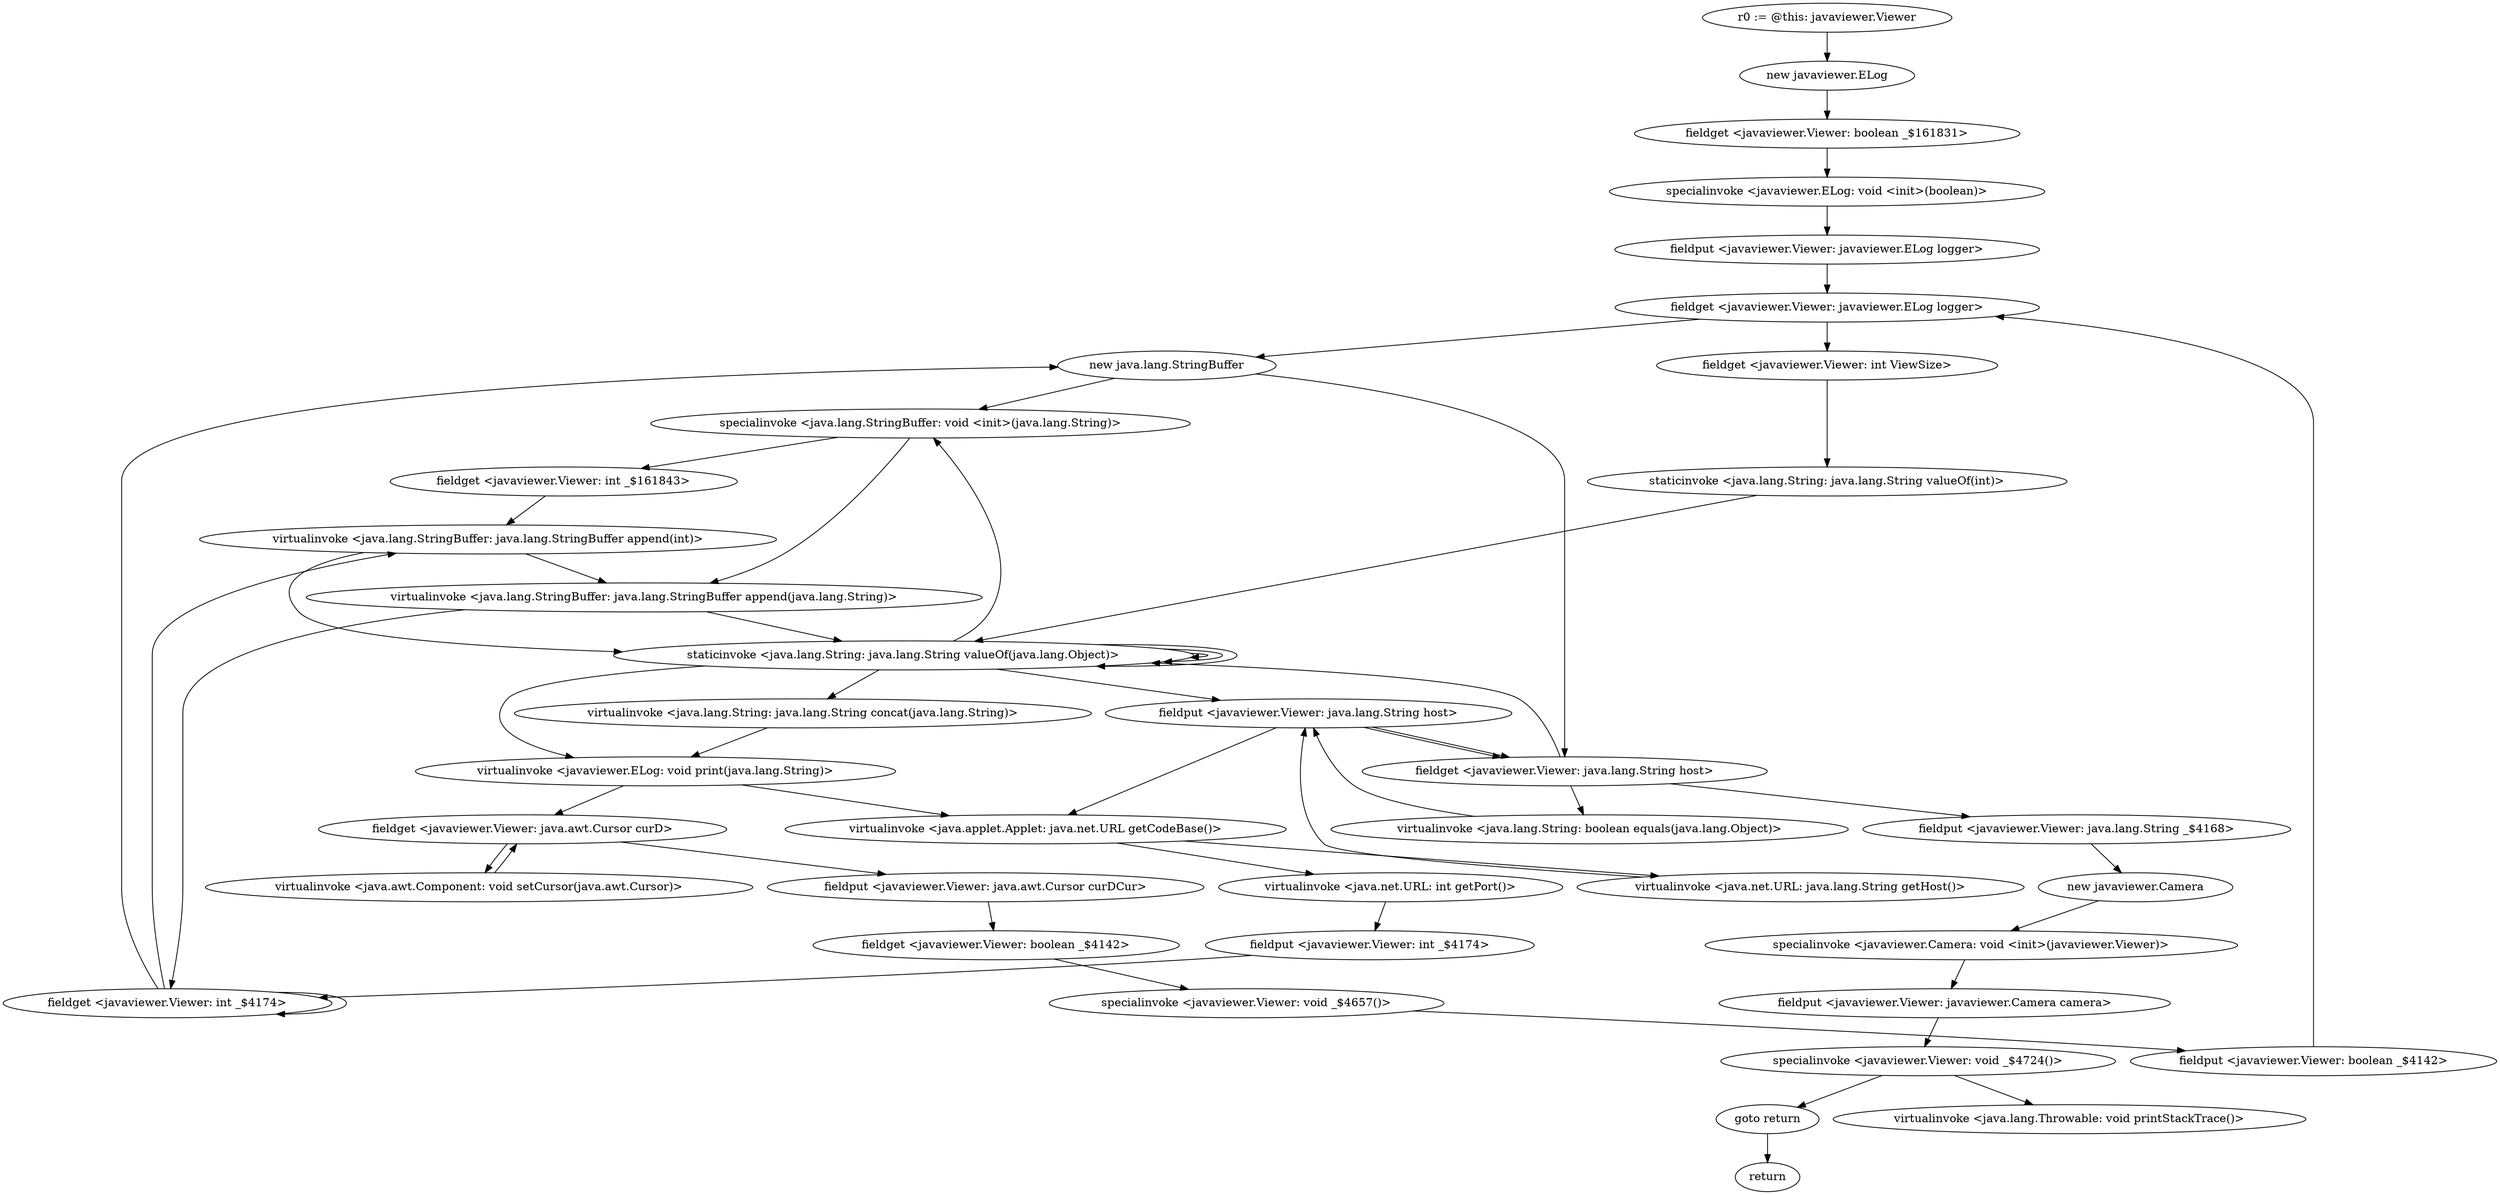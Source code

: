 digraph "" {
"r0 := @this: javaviewer.Viewer"->"new javaviewer.ELog";
 "new javaviewer.ELog"->"fieldget <javaviewer.Viewer: boolean _$161831>";
 "fieldget <javaviewer.Viewer: boolean _$161831>"->"specialinvoke <javaviewer.ELog: void <init>(boolean)>";
 "specialinvoke <javaviewer.ELog: void <init>(boolean)>"->"fieldput <javaviewer.Viewer: javaviewer.ELog logger>";
 "fieldput <javaviewer.Viewer: javaviewer.ELog logger>"->"fieldget <javaviewer.Viewer: javaviewer.ELog logger>";
 "fieldget <javaviewer.Viewer: javaviewer.ELog logger>"->"new java.lang.StringBuffer";
 "new java.lang.StringBuffer"->"specialinvoke <java.lang.StringBuffer: void <init>(java.lang.String)>";
 "specialinvoke <java.lang.StringBuffer: void <init>(java.lang.String)>"->"fieldget <javaviewer.Viewer: int _$161843>";
 "fieldget <javaviewer.Viewer: int _$161843>"->"virtualinvoke <java.lang.StringBuffer: java.lang.StringBuffer append(int)>";
 "virtualinvoke <java.lang.StringBuffer: java.lang.StringBuffer append(int)>"->"virtualinvoke <java.lang.StringBuffer: java.lang.StringBuffer append(java.lang.String)>";
 "virtualinvoke <java.lang.StringBuffer: java.lang.StringBuffer append(java.lang.String)>"->"staticinvoke <java.lang.String: java.lang.String valueOf(java.lang.Object)>";
 "staticinvoke <java.lang.String: java.lang.String valueOf(java.lang.Object)>"->"staticinvoke <java.lang.String: java.lang.String valueOf(java.lang.Object)>";
 "staticinvoke <java.lang.String: java.lang.String valueOf(java.lang.Object)>"->"virtualinvoke <javaviewer.ELog: void print(java.lang.String)>";
 "virtualinvoke <javaviewer.ELog: void print(java.lang.String)>"->"fieldget <javaviewer.Viewer: java.awt.Cursor curD>";
 "fieldget <javaviewer.Viewer: java.awt.Cursor curD>"->"virtualinvoke <java.awt.Component: void setCursor(java.awt.Cursor)>";
 "virtualinvoke <java.awt.Component: void setCursor(java.awt.Cursor)>"->"fieldget <javaviewer.Viewer: java.awt.Cursor curD>";
 "fieldget <javaviewer.Viewer: java.awt.Cursor curD>"->"fieldput <javaviewer.Viewer: java.awt.Cursor curDCur>";
 "fieldput <javaviewer.Viewer: java.awt.Cursor curDCur>"->"fieldget <javaviewer.Viewer: boolean _$4142>";
 "fieldget <javaviewer.Viewer: boolean _$4142>"->"specialinvoke <javaviewer.Viewer: void _$4657()>";
 "specialinvoke <javaviewer.Viewer: void _$4657()>"->"fieldput <javaviewer.Viewer: boolean _$4142>";
 "fieldput <javaviewer.Viewer: boolean _$4142>"->"fieldget <javaviewer.Viewer: javaviewer.ELog logger>";
 "fieldget <javaviewer.Viewer: javaviewer.ELog logger>"->"fieldget <javaviewer.Viewer: int ViewSize>";
 "fieldget <javaviewer.Viewer: int ViewSize>"->"staticinvoke <java.lang.String: java.lang.String valueOf(int)>";
 "staticinvoke <java.lang.String: java.lang.String valueOf(int)>"->"staticinvoke <java.lang.String: java.lang.String valueOf(java.lang.Object)>";
 "staticinvoke <java.lang.String: java.lang.String valueOf(java.lang.Object)>"->"virtualinvoke <java.lang.String: java.lang.String concat(java.lang.String)>";
 "virtualinvoke <java.lang.String: java.lang.String concat(java.lang.String)>"->"virtualinvoke <javaviewer.ELog: void print(java.lang.String)>";
 "virtualinvoke <javaviewer.ELog: void print(java.lang.String)>"->"virtualinvoke <java.applet.Applet: java.net.URL getCodeBase()>";
 "virtualinvoke <java.applet.Applet: java.net.URL getCodeBase()>"->"virtualinvoke <java.net.URL: java.lang.String getHost()>";
 "virtualinvoke <java.net.URL: java.lang.String getHost()>"->"fieldput <javaviewer.Viewer: java.lang.String host>";
 "fieldput <javaviewer.Viewer: java.lang.String host>"->"virtualinvoke <java.applet.Applet: java.net.URL getCodeBase()>";
 "virtualinvoke <java.applet.Applet: java.net.URL getCodeBase()>"->"virtualinvoke <java.net.URL: int getPort()>";
 "virtualinvoke <java.net.URL: int getPort()>"->"fieldput <javaviewer.Viewer: int _$4174>";
 "fieldput <javaviewer.Viewer: int _$4174>"->"fieldget <javaviewer.Viewer: int _$4174>";
 "fieldget <javaviewer.Viewer: int _$4174>"->"fieldget <javaviewer.Viewer: int _$4174>";
 "fieldget <javaviewer.Viewer: int _$4174>"->"new java.lang.StringBuffer";
 "new java.lang.StringBuffer"->"fieldget <javaviewer.Viewer: java.lang.String host>";
 "fieldget <javaviewer.Viewer: java.lang.String host>"->"staticinvoke <java.lang.String: java.lang.String valueOf(java.lang.Object)>";
 "staticinvoke <java.lang.String: java.lang.String valueOf(java.lang.Object)>"->"staticinvoke <java.lang.String: java.lang.String valueOf(java.lang.Object)>";
 "staticinvoke <java.lang.String: java.lang.String valueOf(java.lang.Object)>"->"specialinvoke <java.lang.StringBuffer: void <init>(java.lang.String)>";
 "specialinvoke <java.lang.StringBuffer: void <init>(java.lang.String)>"->"virtualinvoke <java.lang.StringBuffer: java.lang.StringBuffer append(java.lang.String)>";
 "virtualinvoke <java.lang.StringBuffer: java.lang.StringBuffer append(java.lang.String)>"->"fieldget <javaviewer.Viewer: int _$4174>";
 "fieldget <javaviewer.Viewer: int _$4174>"->"virtualinvoke <java.lang.StringBuffer: java.lang.StringBuffer append(int)>";
 "virtualinvoke <java.lang.StringBuffer: java.lang.StringBuffer append(int)>"->"staticinvoke <java.lang.String: java.lang.String valueOf(java.lang.Object)>";
 "staticinvoke <java.lang.String: java.lang.String valueOf(java.lang.Object)>"->"staticinvoke <java.lang.String: java.lang.String valueOf(java.lang.Object)>";
 "staticinvoke <java.lang.String: java.lang.String valueOf(java.lang.Object)>"->"fieldput <javaviewer.Viewer: java.lang.String host>";
 "fieldput <javaviewer.Viewer: java.lang.String host>"->"fieldget <javaviewer.Viewer: java.lang.String host>";
 "fieldget <javaviewer.Viewer: java.lang.String host>"->"virtualinvoke <java.lang.String: boolean equals(java.lang.Object)>";
 "virtualinvoke <java.lang.String: boolean equals(java.lang.Object)>"->"fieldput <javaviewer.Viewer: java.lang.String host>";
 "fieldput <javaviewer.Viewer: java.lang.String host>"->"fieldget <javaviewer.Viewer: java.lang.String host>";
 "fieldget <javaviewer.Viewer: java.lang.String host>"->"fieldput <javaviewer.Viewer: java.lang.String _$4168>";
 "fieldput <javaviewer.Viewer: java.lang.String _$4168>"->"new javaviewer.Camera";
 "new javaviewer.Camera"->"specialinvoke <javaviewer.Camera: void <init>(javaviewer.Viewer)>";
 "specialinvoke <javaviewer.Camera: void <init>(javaviewer.Viewer)>"->"fieldput <javaviewer.Viewer: javaviewer.Camera camera>";
 "fieldput <javaviewer.Viewer: javaviewer.Camera camera>"->"specialinvoke <javaviewer.Viewer: void _$4724()>";
 "specialinvoke <javaviewer.Viewer: void _$4724()>"->"goto return";
 "goto return"->"return";
 "specialinvoke <javaviewer.Viewer: void _$4724()>"->"virtualinvoke <java.lang.Throwable: void printStackTrace()>";
}
